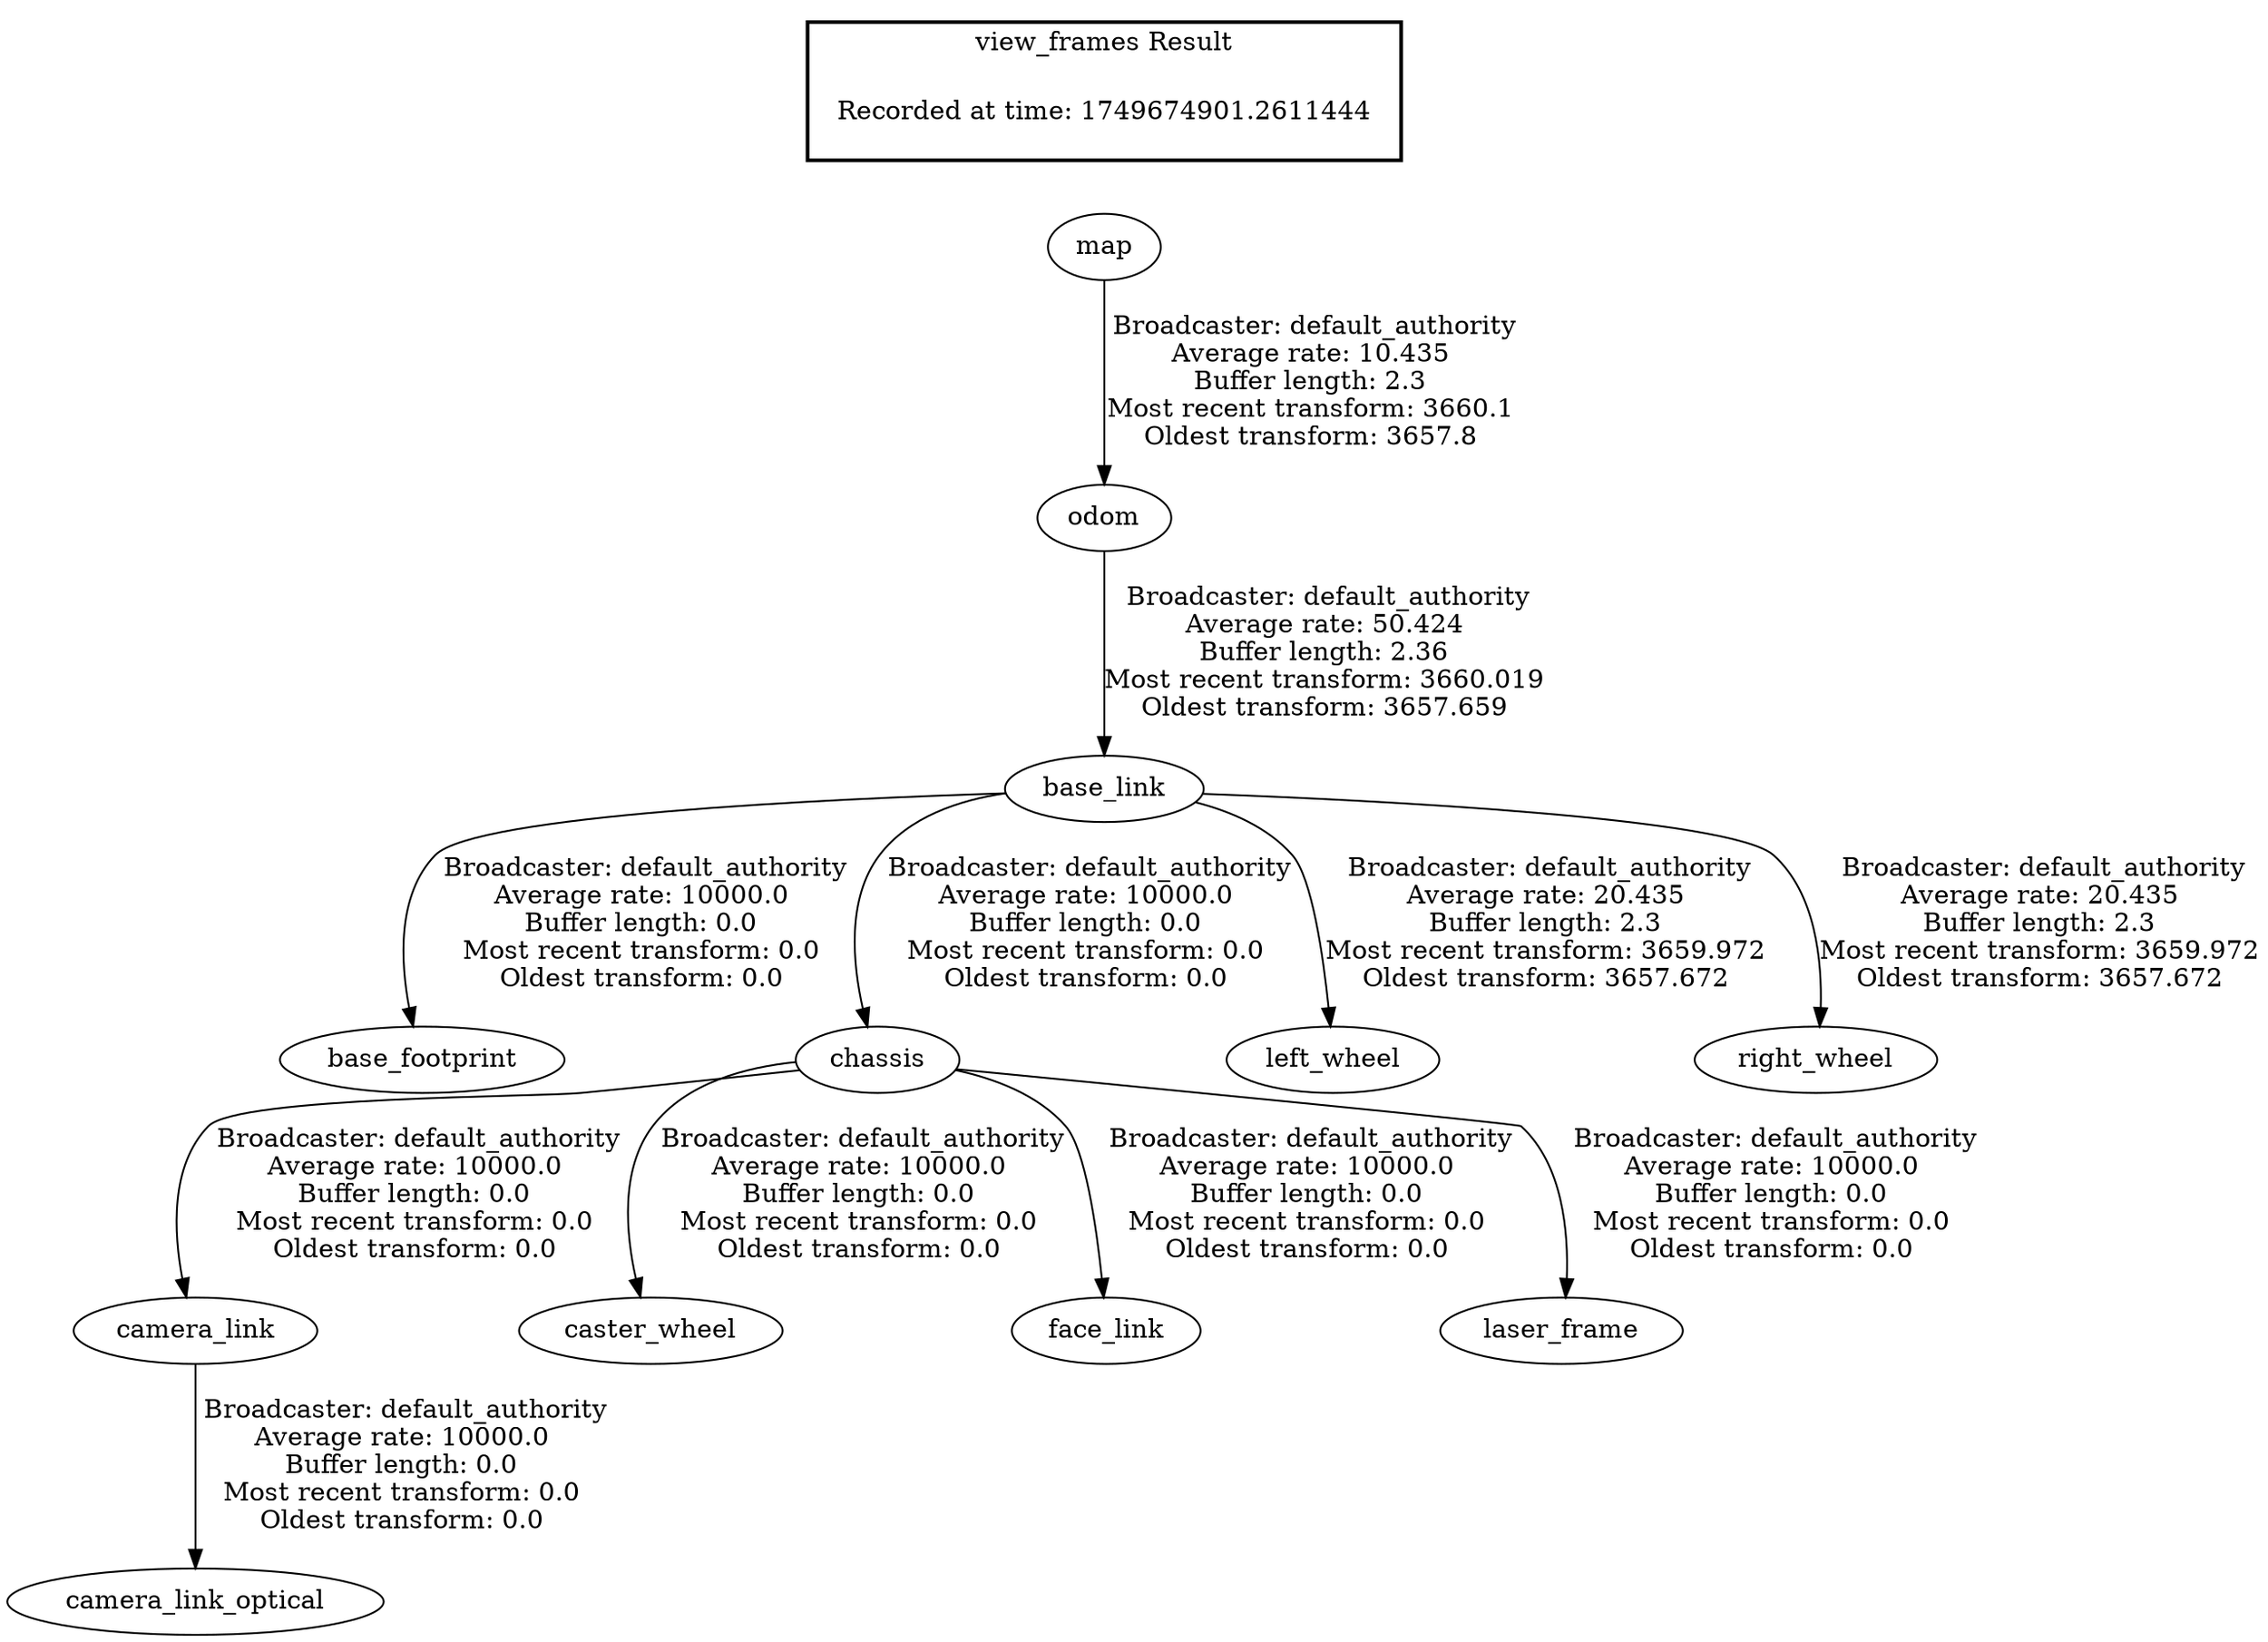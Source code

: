 digraph G {
"map" -> "odom"[label=" Broadcaster: default_authority\nAverage rate: 10.435\nBuffer length: 2.3\nMost recent transform: 3660.1\nOldest transform: 3657.8\n"];
"base_link" -> "base_footprint"[label=" Broadcaster: default_authority\nAverage rate: 10000.0\nBuffer length: 0.0\nMost recent transform: 0.0\nOldest transform: 0.0\n"];
"odom" -> "base_link"[label=" Broadcaster: default_authority\nAverage rate: 50.424\nBuffer length: 2.36\nMost recent transform: 3660.019\nOldest transform: 3657.659\n"];
"chassis" -> "camera_link"[label=" Broadcaster: default_authority\nAverage rate: 10000.0\nBuffer length: 0.0\nMost recent transform: 0.0\nOldest transform: 0.0\n"];
"base_link" -> "chassis"[label=" Broadcaster: default_authority\nAverage rate: 10000.0\nBuffer length: 0.0\nMost recent transform: 0.0\nOldest transform: 0.0\n"];
"camera_link" -> "camera_link_optical"[label=" Broadcaster: default_authority\nAverage rate: 10000.0\nBuffer length: 0.0\nMost recent transform: 0.0\nOldest transform: 0.0\n"];
"chassis" -> "caster_wheel"[label=" Broadcaster: default_authority\nAverage rate: 10000.0\nBuffer length: 0.0\nMost recent transform: 0.0\nOldest transform: 0.0\n"];
"chassis" -> "face_link"[label=" Broadcaster: default_authority\nAverage rate: 10000.0\nBuffer length: 0.0\nMost recent transform: 0.0\nOldest transform: 0.0\n"];
"chassis" -> "laser_frame"[label=" Broadcaster: default_authority\nAverage rate: 10000.0\nBuffer length: 0.0\nMost recent transform: 0.0\nOldest transform: 0.0\n"];
"base_link" -> "left_wheel"[label=" Broadcaster: default_authority\nAverage rate: 20.435\nBuffer length: 2.3\nMost recent transform: 3659.972\nOldest transform: 3657.672\n"];
"base_link" -> "right_wheel"[label=" Broadcaster: default_authority\nAverage rate: 20.435\nBuffer length: 2.3\nMost recent transform: 3659.972\nOldest transform: 3657.672\n"];
edge [style=invis];
 subgraph cluster_legend { style=bold; color=black; label ="view_frames Result";
"Recorded at time: 1749674901.2611444"[ shape=plaintext ] ;
}->"map";
}